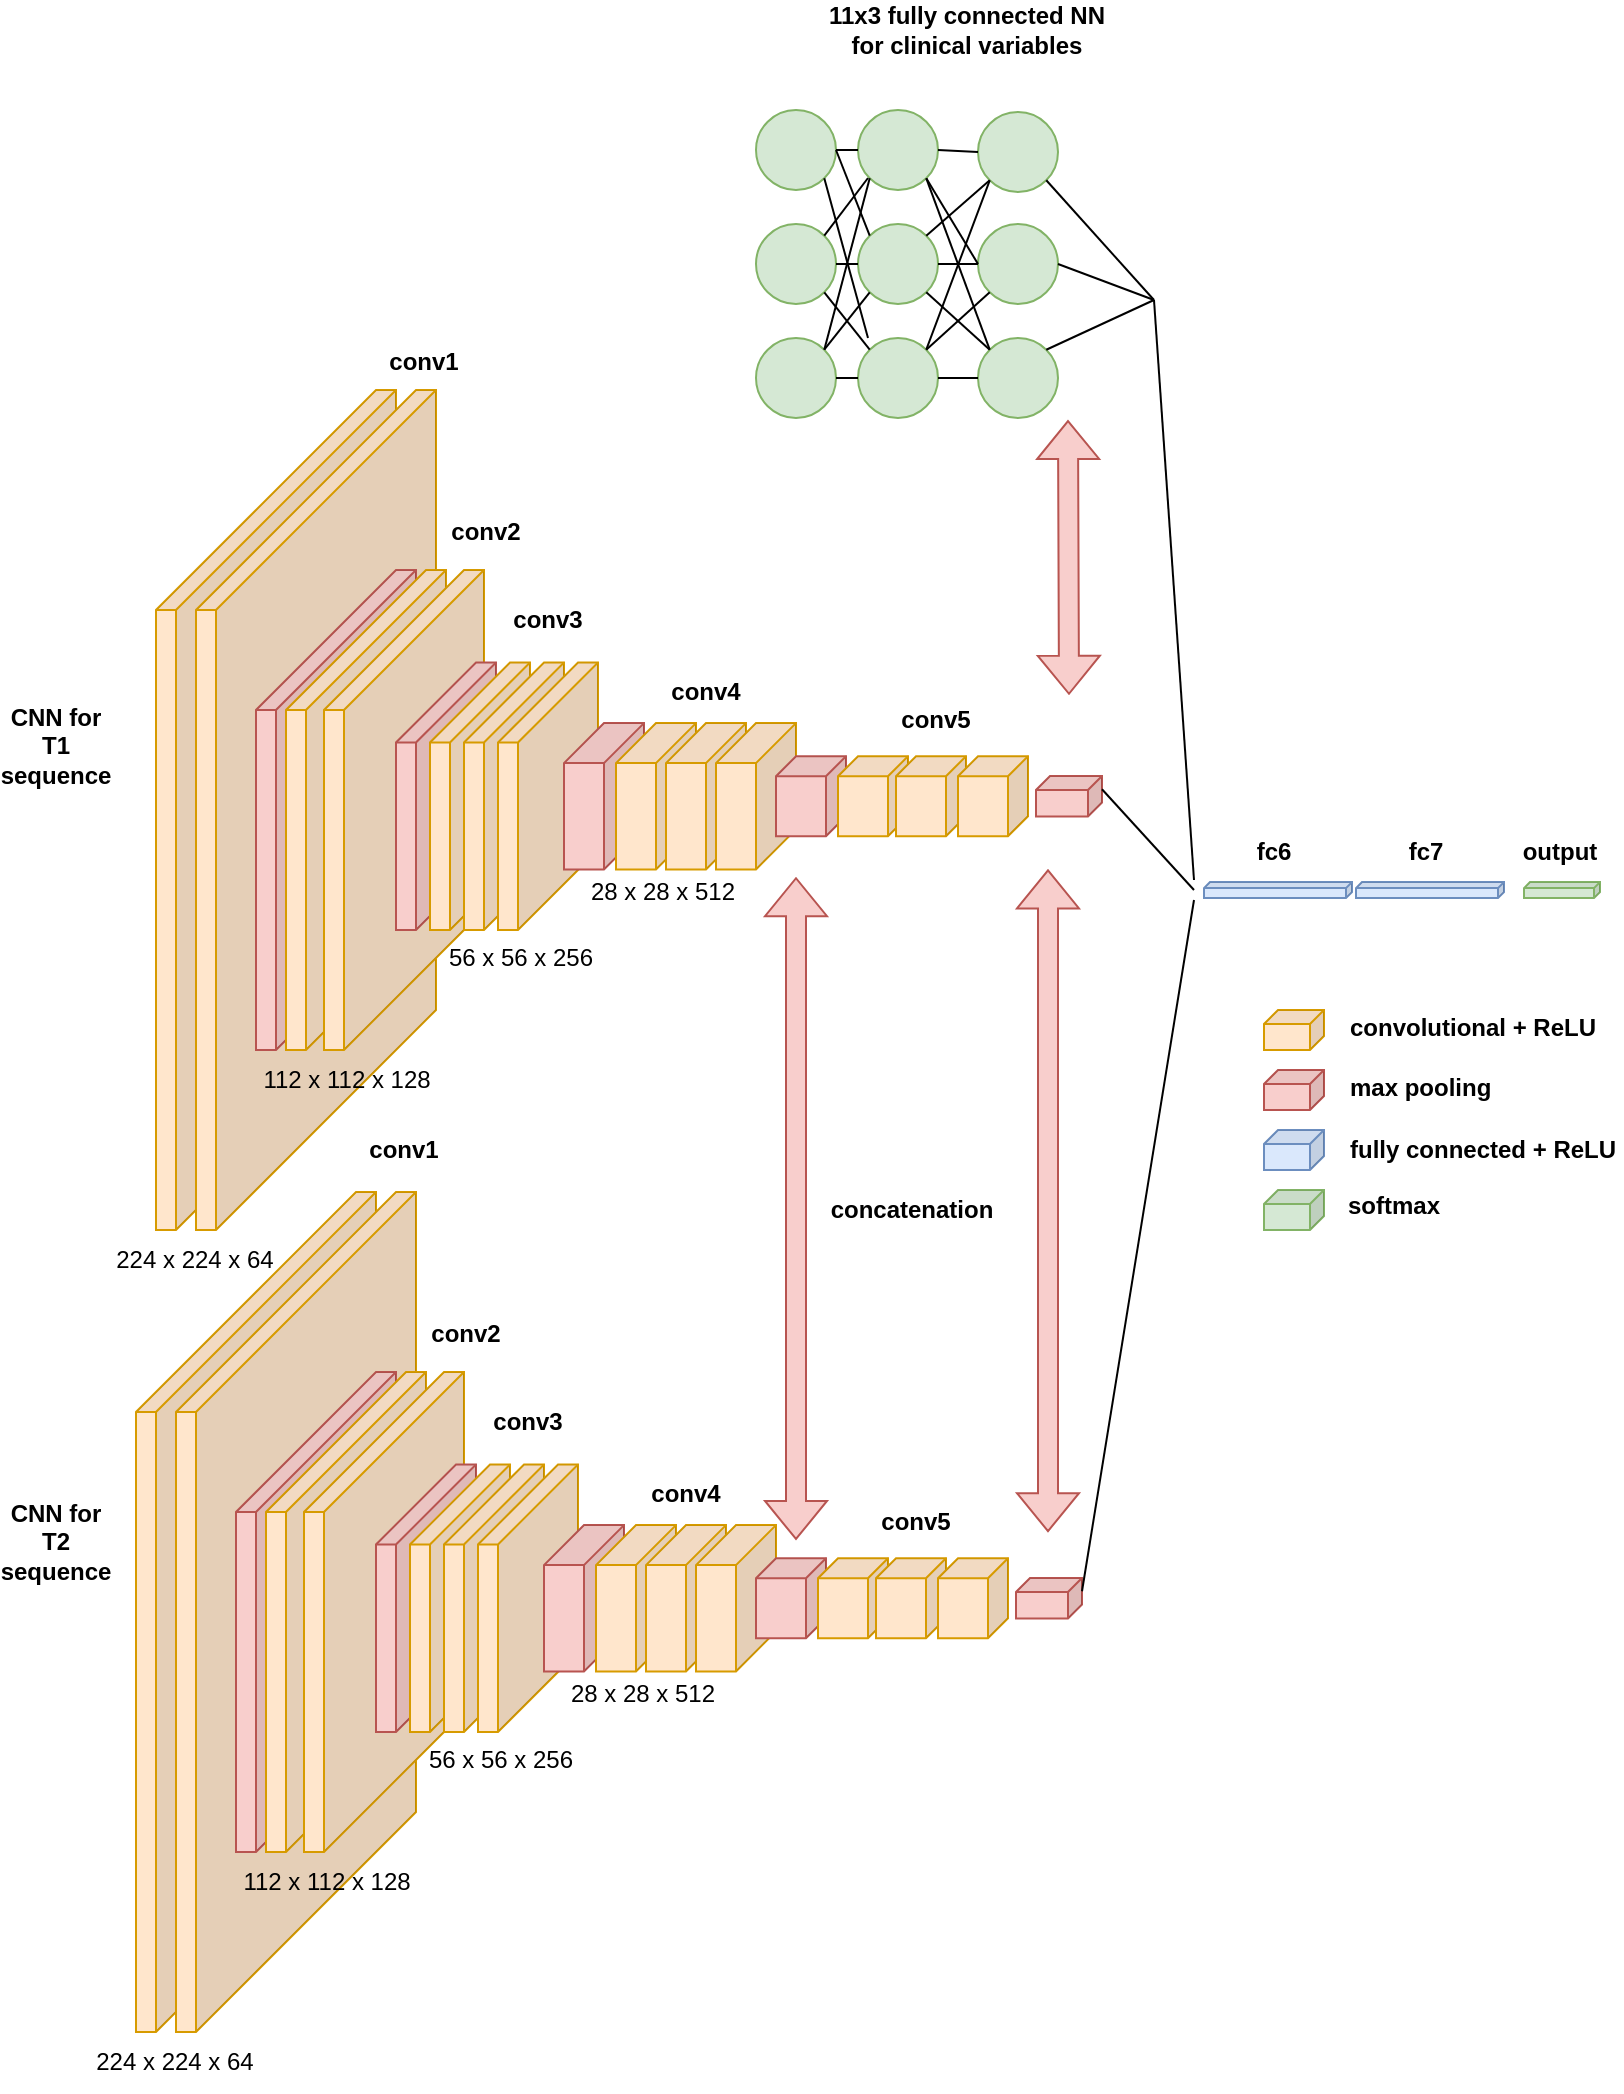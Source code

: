 <mxfile version="20.8.5" type="github">
  <diagram id="QJjx0-fPxzvcmYibJWj1" name="Page-1">
    <mxGraphModel dx="1153" dy="1189" grid="1" gridSize="10" guides="1" tooltips="1" connect="1" arrows="0" fold="1" page="1" pageScale="1" pageWidth="827" pageHeight="583" math="0" shadow="0">
      <root>
        <mxCell id="0" />
        <mxCell id="1" parent="0" />
        <mxCell id="4f-DMQIj-ya-iA7LCkDa-1" value="" style="shape=cube;whiteSpace=wrap;html=1;boundedLbl=1;backgroundOutline=1;darkOpacity=0.05;darkOpacity2=0.1;size=110;direction=east;flipH=1;fillColor=#ffe6cc;strokeColor=#d79b00;" parent="1" vertex="1">
          <mxGeometry x="71" y="96" width="120" height="420" as="geometry" />
        </mxCell>
        <mxCell id="4f-DMQIj-ya-iA7LCkDa-2" value="" style="shape=cube;whiteSpace=wrap;html=1;boundedLbl=1;backgroundOutline=1;darkOpacity=0.05;darkOpacity2=0.1;size=110;direction=east;flipH=1;fillColor=#ffe6cc;strokeColor=#d79b00;" parent="1" vertex="1">
          <mxGeometry x="91" y="96" width="120" height="420" as="geometry" />
        </mxCell>
        <mxCell id="4f-DMQIj-ya-iA7LCkDa-3" value="" style="shape=cube;whiteSpace=wrap;html=1;boundedLbl=1;backgroundOutline=1;darkOpacity=0.05;darkOpacity2=0.1;size=70;direction=east;flipH=1;fillColor=#f8cecc;strokeColor=#b85450;" parent="1" vertex="1">
          <mxGeometry x="121" y="186" width="80" height="240" as="geometry" />
        </mxCell>
        <mxCell id="4f-DMQIj-ya-iA7LCkDa-4" value="" style="shape=cube;whiteSpace=wrap;html=1;boundedLbl=1;backgroundOutline=1;darkOpacity=0.05;darkOpacity2=0.1;size=70;direction=east;flipH=1;fillColor=#ffe6cc;strokeColor=#d79b00;" parent="1" vertex="1">
          <mxGeometry x="136" y="186" width="80" height="240" as="geometry" />
        </mxCell>
        <mxCell id="4f-DMQIj-ya-iA7LCkDa-5" value="" style="shape=cube;whiteSpace=wrap;html=1;boundedLbl=1;backgroundOutline=1;darkOpacity=0.05;darkOpacity2=0.1;size=70;direction=east;flipH=1;fillColor=#ffe6cc;strokeColor=#d79b00;" parent="1" vertex="1">
          <mxGeometry x="155" y="186" width="80" height="240" as="geometry" />
        </mxCell>
        <mxCell id="4f-DMQIj-ya-iA7LCkDa-6" value="" style="shape=cube;whiteSpace=wrap;html=1;boundedLbl=1;backgroundOutline=1;darkOpacity=0.05;darkOpacity2=0.1;size=40;direction=east;flipH=1;fillColor=#f8cecc;strokeColor=#b85450;" parent="1" vertex="1">
          <mxGeometry x="191" y="232.25" width="50" height="133.75" as="geometry" />
        </mxCell>
        <mxCell id="4f-DMQIj-ya-iA7LCkDa-7" value="" style="shape=cube;whiteSpace=wrap;html=1;boundedLbl=1;backgroundOutline=1;darkOpacity=0.05;darkOpacity2=0.1;size=40;direction=east;flipH=1;fillColor=#ffe6cc;strokeColor=#d79b00;" parent="1" vertex="1">
          <mxGeometry x="208" y="232.25" width="50" height="133.75" as="geometry" />
        </mxCell>
        <mxCell id="4f-DMQIj-ya-iA7LCkDa-8" value="" style="shape=cube;whiteSpace=wrap;html=1;boundedLbl=1;backgroundOutline=1;darkOpacity=0.05;darkOpacity2=0.1;size=40;direction=east;flipH=1;fillColor=#ffe6cc;strokeColor=#d79b00;" parent="1" vertex="1">
          <mxGeometry x="225" y="232.25" width="50" height="133.75" as="geometry" />
        </mxCell>
        <mxCell id="4f-DMQIj-ya-iA7LCkDa-9" value="" style="shape=cube;whiteSpace=wrap;html=1;boundedLbl=1;backgroundOutline=1;darkOpacity=0.05;darkOpacity2=0.1;size=40;direction=east;flipH=1;fillColor=#ffe6cc;strokeColor=#d79b00;" parent="1" vertex="1">
          <mxGeometry x="242" y="232.25" width="50" height="133.75" as="geometry" />
        </mxCell>
        <mxCell id="4f-DMQIj-ya-iA7LCkDa-10" value="" style="shape=cube;whiteSpace=wrap;html=1;boundedLbl=1;backgroundOutline=1;darkOpacity=0.05;darkOpacity2=0.1;size=20;direction=east;flipH=1;fillColor=#f8cecc;strokeColor=#b85450;" parent="1" vertex="1">
          <mxGeometry x="275" y="262.56" width="40" height="73.13" as="geometry" />
        </mxCell>
        <mxCell id="4f-DMQIj-ya-iA7LCkDa-11" value="" style="shape=cube;whiteSpace=wrap;html=1;boundedLbl=1;backgroundOutline=1;darkOpacity=0.05;darkOpacity2=0.1;size=20;direction=east;flipH=1;fillColor=#ffe6cc;strokeColor=#d79b00;" parent="1" vertex="1">
          <mxGeometry x="301" y="262.56" width="40" height="73.13" as="geometry" />
        </mxCell>
        <mxCell id="4f-DMQIj-ya-iA7LCkDa-12" value="" style="shape=cube;whiteSpace=wrap;html=1;boundedLbl=1;backgroundOutline=1;darkOpacity=0.05;darkOpacity2=0.1;size=20;direction=east;flipH=1;fillColor=#ffe6cc;strokeColor=#d79b00;" parent="1" vertex="1">
          <mxGeometry x="326" y="262.56" width="40" height="73.13" as="geometry" />
        </mxCell>
        <mxCell id="4f-DMQIj-ya-iA7LCkDa-13" value="" style="shape=cube;whiteSpace=wrap;html=1;boundedLbl=1;backgroundOutline=1;darkOpacity=0.05;darkOpacity2=0.1;size=20;direction=east;flipH=1;fillColor=#ffe6cc;strokeColor=#d79b00;" parent="1" vertex="1">
          <mxGeometry x="351" y="262.56" width="40" height="73.13" as="geometry" />
        </mxCell>
        <mxCell id="4f-DMQIj-ya-iA7LCkDa-15" value="" style="shape=cube;whiteSpace=wrap;html=1;boundedLbl=1;backgroundOutline=1;darkOpacity=0.05;darkOpacity2=0.1;size=10;direction=east;flipH=1;fillColor=#f8cecc;strokeColor=#b85450;" parent="1" vertex="1">
          <mxGeometry x="381" y="279.13" width="35" height="40" as="geometry" />
        </mxCell>
        <mxCell id="4f-DMQIj-ya-iA7LCkDa-16" value="" style="shape=cube;whiteSpace=wrap;html=1;boundedLbl=1;backgroundOutline=1;darkOpacity=0.05;darkOpacity2=0.1;size=10;direction=east;flipH=1;fillColor=#ffe6cc;strokeColor=#d79b00;" parent="1" vertex="1">
          <mxGeometry x="412" y="279.13" width="35" height="40" as="geometry" />
        </mxCell>
        <mxCell id="4f-DMQIj-ya-iA7LCkDa-19" value="" style="shape=cube;whiteSpace=wrap;html=1;boundedLbl=1;backgroundOutline=1;darkOpacity=0.05;darkOpacity2=0.1;size=7;direction=east;flipH=1;fillColor=#f8cecc;strokeColor=#b85450;" parent="1" vertex="1">
          <mxGeometry x="511" y="288.96" width="33" height="20.32" as="geometry" />
        </mxCell>
        <mxCell id="4f-DMQIj-ya-iA7LCkDa-20" value="" style="shape=cube;whiteSpace=wrap;html=1;boundedLbl=1;backgroundOutline=1;darkOpacity=0.05;darkOpacity2=0.1;size=3;direction=east;flipH=1;fillColor=#dae8fc;strokeColor=#6c8ebf;" parent="1" vertex="1">
          <mxGeometry x="605" y="-58.95" width="74" height="8" as="geometry" />
        </mxCell>
        <mxCell id="4f-DMQIj-ya-iA7LCkDa-21" value="" style="shape=cube;whiteSpace=wrap;html=1;boundedLbl=1;backgroundOutline=1;darkOpacity=0.05;darkOpacity2=0.1;size=3;direction=east;flipH=1;fillColor=#dae8fc;strokeColor=#6c8ebf;" parent="1" vertex="1">
          <mxGeometry x="681" y="-58.94" width="74" height="8" as="geometry" />
        </mxCell>
        <mxCell id="4f-DMQIj-ya-iA7LCkDa-23" value="" style="shape=cube;whiteSpace=wrap;html=1;boundedLbl=1;backgroundOutline=1;darkOpacity=0.05;darkOpacity2=0.1;size=7;direction=east;flipH=1;fillColor=#ffe6cc;strokeColor=#d79b00;" parent="1" vertex="1">
          <mxGeometry x="635" y="5.0" width="30" height="20" as="geometry" />
        </mxCell>
        <mxCell id="4f-DMQIj-ya-iA7LCkDa-24" value="" style="shape=cube;whiteSpace=wrap;html=1;boundedLbl=1;backgroundOutline=1;darkOpacity=0.05;darkOpacity2=0.1;size=7;direction=east;flipH=1;fillColor=#f8cecc;strokeColor=#b85450;" parent="1" vertex="1">
          <mxGeometry x="635" y="35.0" width="30" height="20" as="geometry" />
        </mxCell>
        <mxCell id="4f-DMQIj-ya-iA7LCkDa-26" value="" style="shape=cube;whiteSpace=wrap;html=1;boundedLbl=1;backgroundOutline=1;darkOpacity=0.05;darkOpacity2=0.1;size=7;direction=east;flipH=1;fillColor=#dae8fc;strokeColor=#6c8ebf;" parent="1" vertex="1">
          <mxGeometry x="635" y="65.0" width="30" height="20" as="geometry" />
        </mxCell>
        <mxCell id="4f-DMQIj-ya-iA7LCkDa-27" value="" style="shape=cube;whiteSpace=wrap;html=1;boundedLbl=1;backgroundOutline=1;darkOpacity=0.05;darkOpacity2=0.1;size=3;direction=east;flipH=1;fillColor=#d5e8d4;strokeColor=#82b366;" parent="1" vertex="1">
          <mxGeometry x="765" y="-58.95" width="38" height="8" as="geometry" />
        </mxCell>
        <mxCell id="4f-DMQIj-ya-iA7LCkDa-28" value="" style="shape=cube;whiteSpace=wrap;html=1;boundedLbl=1;backgroundOutline=1;darkOpacity=0.05;darkOpacity2=0.1;size=7;direction=east;flipH=1;fillColor=#d5e8d4;strokeColor=#82b366;" parent="1" vertex="1">
          <mxGeometry x="635" y="95.0" width="30" height="20" as="geometry" />
        </mxCell>
        <mxCell id="4f-DMQIj-ya-iA7LCkDa-29" value="&lt;b&gt;conv1&lt;/b&gt;" style="text;html=1;strokeColor=none;fillColor=none;align=center;verticalAlign=middle;whiteSpace=wrap;rounded=0;" parent="1" vertex="1">
          <mxGeometry x="185" y="60" width="40" height="30" as="geometry" />
        </mxCell>
        <mxCell id="4f-DMQIj-ya-iA7LCkDa-31" value="&lt;b&gt;conv2&lt;/b&gt;" style="text;html=1;strokeColor=none;fillColor=none;align=center;verticalAlign=middle;whiteSpace=wrap;rounded=0;" parent="1" vertex="1">
          <mxGeometry x="216" y="152" width="40" height="30" as="geometry" />
        </mxCell>
        <mxCell id="4f-DMQIj-ya-iA7LCkDa-32" value="&lt;b&gt;conv3&lt;/b&gt;" style="text;html=1;strokeColor=none;fillColor=none;align=center;verticalAlign=middle;whiteSpace=wrap;rounded=0;" parent="1" vertex="1">
          <mxGeometry x="247" y="196" width="40" height="30" as="geometry" />
        </mxCell>
        <mxCell id="4f-DMQIj-ya-iA7LCkDa-33" value="&lt;b&gt;conv4&lt;/b&gt;" style="text;html=1;strokeColor=none;fillColor=none;align=center;verticalAlign=middle;whiteSpace=wrap;rounded=0;" parent="1" vertex="1">
          <mxGeometry x="326" y="232.25" width="40" height="30" as="geometry" />
        </mxCell>
        <mxCell id="4f-DMQIj-ya-iA7LCkDa-34" value="&lt;b&gt;conv5&lt;/b&gt;" style="text;html=1;strokeColor=none;fillColor=none;align=center;verticalAlign=middle;whiteSpace=wrap;rounded=0;" parent="1" vertex="1">
          <mxGeometry x="441" y="246" width="40" height="30" as="geometry" />
        </mxCell>
        <mxCell id="4f-DMQIj-ya-iA7LCkDa-35" value="&lt;b&gt;fc6&lt;/b&gt;" style="text;html=1;strokeColor=none;fillColor=none;align=center;verticalAlign=middle;whiteSpace=wrap;rounded=0;" parent="1" vertex="1">
          <mxGeometry x="620" y="-88.95" width="40" height="30" as="geometry" />
        </mxCell>
        <mxCell id="4f-DMQIj-ya-iA7LCkDa-36" value="&lt;b&gt;fc7&lt;/b&gt;" style="text;html=1;strokeColor=none;fillColor=none;align=center;verticalAlign=middle;whiteSpace=wrap;rounded=0;" parent="1" vertex="1">
          <mxGeometry x="696" y="-88.95" width="40" height="30" as="geometry" />
        </mxCell>
        <mxCell id="4f-DMQIj-ya-iA7LCkDa-38" value="224 x 224 x 64" style="text;html=1;strokeColor=none;fillColor=none;align=center;verticalAlign=middle;whiteSpace=wrap;rounded=0;" parent="1" vertex="1">
          <mxGeometry x="41" y="516" width="99" height="30" as="geometry" />
        </mxCell>
        <mxCell id="4f-DMQIj-ya-iA7LCkDa-39" value="112 x 112 x 128" style="text;html=1;strokeColor=none;fillColor=none;align=center;verticalAlign=middle;whiteSpace=wrap;rounded=0;" parent="1" vertex="1">
          <mxGeometry x="117" y="426" width="99" height="30" as="geometry" />
        </mxCell>
        <mxCell id="4f-DMQIj-ya-iA7LCkDa-40" value="56 x 56 x 256" style="text;html=1;strokeColor=none;fillColor=none;align=center;verticalAlign=middle;whiteSpace=wrap;rounded=0;" parent="1" vertex="1">
          <mxGeometry x="204" y="365" width="99" height="30" as="geometry" />
        </mxCell>
        <mxCell id="4f-DMQIj-ya-iA7LCkDa-41" value="28 x 28 x 512" style="text;html=1;strokeColor=none;fillColor=none;align=center;verticalAlign=middle;whiteSpace=wrap;rounded=0;" parent="1" vertex="1">
          <mxGeometry x="275" y="332" width="99" height="30" as="geometry" />
        </mxCell>
        <mxCell id="4f-DMQIj-ya-iA7LCkDa-43" value="" style="shape=cube;whiteSpace=wrap;html=1;boundedLbl=1;backgroundOutline=1;darkOpacity=0.05;darkOpacity2=0.1;size=10;direction=east;flipH=1;fillColor=#ffe6cc;strokeColor=#d79b00;" parent="1" vertex="1">
          <mxGeometry x="441" y="279.13" width="35" height="40" as="geometry" />
        </mxCell>
        <mxCell id="4f-DMQIj-ya-iA7LCkDa-44" value="" style="shape=cube;whiteSpace=wrap;html=1;boundedLbl=1;backgroundOutline=1;darkOpacity=0.05;darkOpacity2=0.1;size=10;direction=east;flipH=1;fillColor=#ffe6cc;strokeColor=#d79b00;" parent="1" vertex="1">
          <mxGeometry x="472" y="279.12" width="35" height="40" as="geometry" />
        </mxCell>
        <mxCell id="4f-DMQIj-ya-iA7LCkDa-50" value="convolutional + ReLU" style="text;html=1;strokeColor=none;fillColor=none;align=left;verticalAlign=middle;whiteSpace=wrap;rounded=0;fontStyle=1" parent="1" vertex="1">
          <mxGeometry x="676" y="2.06" width="138" height="23.88" as="geometry" />
        </mxCell>
        <mxCell id="4f-DMQIj-ya-iA7LCkDa-51" value="max pooling" style="text;html=1;strokeColor=none;fillColor=none;align=left;verticalAlign=middle;whiteSpace=wrap;rounded=0;fontStyle=1" parent="1" vertex="1">
          <mxGeometry x="676" y="32.06" width="138" height="23.88" as="geometry" />
        </mxCell>
        <mxCell id="4f-DMQIj-ya-iA7LCkDa-52" value="fully connected + ReLU" style="text;html=1;strokeColor=none;fillColor=none;align=left;verticalAlign=middle;whiteSpace=wrap;rounded=0;fontStyle=1" parent="1" vertex="1">
          <mxGeometry x="676" y="63.12" width="138" height="23.88" as="geometry" />
        </mxCell>
        <mxCell id="4f-DMQIj-ya-iA7LCkDa-53" value="softmax" style="text;html=1;strokeColor=none;fillColor=none;align=left;verticalAlign=middle;whiteSpace=wrap;rounded=0;fontStyle=1" parent="1" vertex="1">
          <mxGeometry x="675" y="91.12" width="138" height="23.88" as="geometry" />
        </mxCell>
        <mxCell id="9twHIw4gj4ooDy6lVqK0-92" value="" style="shape=cube;whiteSpace=wrap;html=1;boundedLbl=1;backgroundOutline=1;darkOpacity=0.05;darkOpacity2=0.1;size=110;direction=east;flipH=1;fillColor=#ffe6cc;strokeColor=#d79b00;" parent="1" vertex="1">
          <mxGeometry x="81" y="-305" width="120" height="420" as="geometry" />
        </mxCell>
        <mxCell id="9twHIw4gj4ooDy6lVqK0-93" value="" style="shape=cube;whiteSpace=wrap;html=1;boundedLbl=1;backgroundOutline=1;darkOpacity=0.05;darkOpacity2=0.1;size=110;direction=east;flipH=1;fillColor=#ffe6cc;strokeColor=#d79b00;" parent="1" vertex="1">
          <mxGeometry x="101" y="-305" width="120" height="420" as="geometry" />
        </mxCell>
        <mxCell id="9twHIw4gj4ooDy6lVqK0-94" value="" style="shape=cube;whiteSpace=wrap;html=1;boundedLbl=1;backgroundOutline=1;darkOpacity=0.05;darkOpacity2=0.1;size=70;direction=east;flipH=1;fillColor=#f8cecc;strokeColor=#b85450;" parent="1" vertex="1">
          <mxGeometry x="131" y="-215" width="80" height="240" as="geometry" />
        </mxCell>
        <mxCell id="9twHIw4gj4ooDy6lVqK0-95" value="" style="shape=cube;whiteSpace=wrap;html=1;boundedLbl=1;backgroundOutline=1;darkOpacity=0.05;darkOpacity2=0.1;size=70;direction=east;flipH=1;fillColor=#ffe6cc;strokeColor=#d79b00;" parent="1" vertex="1">
          <mxGeometry x="146" y="-215" width="80" height="240" as="geometry" />
        </mxCell>
        <mxCell id="9twHIw4gj4ooDy6lVqK0-96" value="" style="shape=cube;whiteSpace=wrap;html=1;boundedLbl=1;backgroundOutline=1;darkOpacity=0.05;darkOpacity2=0.1;size=70;direction=east;flipH=1;fillColor=#ffe6cc;strokeColor=#d79b00;" parent="1" vertex="1">
          <mxGeometry x="165" y="-215" width="80" height="240" as="geometry" />
        </mxCell>
        <mxCell id="9twHIw4gj4ooDy6lVqK0-97" value="" style="shape=cube;whiteSpace=wrap;html=1;boundedLbl=1;backgroundOutline=1;darkOpacity=0.05;darkOpacity2=0.1;size=40;direction=east;flipH=1;fillColor=#f8cecc;strokeColor=#b85450;" parent="1" vertex="1">
          <mxGeometry x="201" y="-168.75" width="50" height="133.75" as="geometry" />
        </mxCell>
        <mxCell id="9twHIw4gj4ooDy6lVqK0-98" value="" style="shape=cube;whiteSpace=wrap;html=1;boundedLbl=1;backgroundOutline=1;darkOpacity=0.05;darkOpacity2=0.1;size=40;direction=east;flipH=1;fillColor=#ffe6cc;strokeColor=#d79b00;" parent="1" vertex="1">
          <mxGeometry x="218" y="-168.75" width="50" height="133.75" as="geometry" />
        </mxCell>
        <mxCell id="9twHIw4gj4ooDy6lVqK0-99" value="" style="shape=cube;whiteSpace=wrap;html=1;boundedLbl=1;backgroundOutline=1;darkOpacity=0.05;darkOpacity2=0.1;size=40;direction=east;flipH=1;fillColor=#ffe6cc;strokeColor=#d79b00;" parent="1" vertex="1">
          <mxGeometry x="235" y="-168.75" width="50" height="133.75" as="geometry" />
        </mxCell>
        <mxCell id="9twHIw4gj4ooDy6lVqK0-100" value="" style="shape=cube;whiteSpace=wrap;html=1;boundedLbl=1;backgroundOutline=1;darkOpacity=0.05;darkOpacity2=0.1;size=40;direction=east;flipH=1;fillColor=#ffe6cc;strokeColor=#d79b00;" parent="1" vertex="1">
          <mxGeometry x="252" y="-168.75" width="50" height="133.75" as="geometry" />
        </mxCell>
        <mxCell id="9twHIw4gj4ooDy6lVqK0-101" value="" style="shape=cube;whiteSpace=wrap;html=1;boundedLbl=1;backgroundOutline=1;darkOpacity=0.05;darkOpacity2=0.1;size=20;direction=east;flipH=1;fillColor=#f8cecc;strokeColor=#b85450;" parent="1" vertex="1">
          <mxGeometry x="285" y="-138.44" width="40" height="73.13" as="geometry" />
        </mxCell>
        <mxCell id="9twHIw4gj4ooDy6lVqK0-102" value="" style="shape=cube;whiteSpace=wrap;html=1;boundedLbl=1;backgroundOutline=1;darkOpacity=0.05;darkOpacity2=0.1;size=20;direction=east;flipH=1;fillColor=#ffe6cc;strokeColor=#d79b00;" parent="1" vertex="1">
          <mxGeometry x="311" y="-138.44" width="40" height="73.13" as="geometry" />
        </mxCell>
        <mxCell id="9twHIw4gj4ooDy6lVqK0-103" value="" style="shape=cube;whiteSpace=wrap;html=1;boundedLbl=1;backgroundOutline=1;darkOpacity=0.05;darkOpacity2=0.1;size=20;direction=east;flipH=1;fillColor=#ffe6cc;strokeColor=#d79b00;" parent="1" vertex="1">
          <mxGeometry x="336" y="-138.44" width="40" height="73.13" as="geometry" />
        </mxCell>
        <mxCell id="9twHIw4gj4ooDy6lVqK0-104" value="" style="shape=cube;whiteSpace=wrap;html=1;boundedLbl=1;backgroundOutline=1;darkOpacity=0.05;darkOpacity2=0.1;size=20;direction=east;flipH=1;fillColor=#ffe6cc;strokeColor=#d79b00;" parent="1" vertex="1">
          <mxGeometry x="361" y="-138.44" width="40" height="73.13" as="geometry" />
        </mxCell>
        <mxCell id="9twHIw4gj4ooDy6lVqK0-105" value="" style="shape=cube;whiteSpace=wrap;html=1;boundedLbl=1;backgroundOutline=1;darkOpacity=0.05;darkOpacity2=0.1;size=10;direction=east;flipH=1;fillColor=#f8cecc;strokeColor=#b85450;" parent="1" vertex="1">
          <mxGeometry x="391" y="-121.87" width="35" height="40" as="geometry" />
        </mxCell>
        <mxCell id="9twHIw4gj4ooDy6lVqK0-106" value="" style="shape=cube;whiteSpace=wrap;html=1;boundedLbl=1;backgroundOutline=1;darkOpacity=0.05;darkOpacity2=0.1;size=10;direction=east;flipH=1;fillColor=#ffe6cc;strokeColor=#d79b00;" parent="1" vertex="1">
          <mxGeometry x="422" y="-121.87" width="35" height="40" as="geometry" />
        </mxCell>
        <mxCell id="9twHIw4gj4ooDy6lVqK0-107" value="" style="shape=cube;whiteSpace=wrap;html=1;boundedLbl=1;backgroundOutline=1;darkOpacity=0.05;darkOpacity2=0.1;size=7;direction=east;flipH=1;fillColor=#f8cecc;strokeColor=#b85450;" parent="1" vertex="1">
          <mxGeometry x="521" y="-112.04" width="33" height="20.32" as="geometry" />
        </mxCell>
        <mxCell id="9twHIw4gj4ooDy6lVqK0-112" value="&lt;b&gt;conv2&lt;/b&gt;" style="text;html=1;strokeColor=none;fillColor=none;align=center;verticalAlign=middle;whiteSpace=wrap;rounded=0;" parent="1" vertex="1">
          <mxGeometry x="226" y="-249" width="40" height="30" as="geometry" />
        </mxCell>
        <mxCell id="9twHIw4gj4ooDy6lVqK0-113" value="&lt;b&gt;conv3&lt;/b&gt;" style="text;html=1;strokeColor=none;fillColor=none;align=center;verticalAlign=middle;whiteSpace=wrap;rounded=0;" parent="1" vertex="1">
          <mxGeometry x="257" y="-205" width="40" height="30" as="geometry" />
        </mxCell>
        <mxCell id="9twHIw4gj4ooDy6lVqK0-114" value="&lt;b&gt;conv4&lt;/b&gt;" style="text;html=1;strokeColor=none;fillColor=none;align=center;verticalAlign=middle;whiteSpace=wrap;rounded=0;" parent="1" vertex="1">
          <mxGeometry x="336" y="-168.75" width="40" height="30" as="geometry" />
        </mxCell>
        <mxCell id="9twHIw4gj4ooDy6lVqK0-115" value="&lt;b&gt;conv5&lt;/b&gt;" style="text;html=1;strokeColor=none;fillColor=none;align=center;verticalAlign=middle;whiteSpace=wrap;rounded=0;" parent="1" vertex="1">
          <mxGeometry x="451" y="-155" width="40" height="30" as="geometry" />
        </mxCell>
        <mxCell id="9twHIw4gj4ooDy6lVqK0-119" value="224 x 224 x 64" style="text;html=1;strokeColor=none;fillColor=none;align=center;verticalAlign=middle;whiteSpace=wrap;rounded=0;" parent="1" vertex="1">
          <mxGeometry x="51" y="115" width="99" height="30" as="geometry" />
        </mxCell>
        <mxCell id="9twHIw4gj4ooDy6lVqK0-120" value="112 x 112 x 128" style="text;html=1;strokeColor=none;fillColor=none;align=center;verticalAlign=middle;whiteSpace=wrap;rounded=0;" parent="1" vertex="1">
          <mxGeometry x="127" y="25" width="99" height="30" as="geometry" />
        </mxCell>
        <mxCell id="9twHIw4gj4ooDy6lVqK0-121" value="56 x 56 x 256" style="text;html=1;strokeColor=none;fillColor=none;align=center;verticalAlign=middle;whiteSpace=wrap;rounded=0;" parent="1" vertex="1">
          <mxGeometry x="214" y="-36" width="99" height="30" as="geometry" />
        </mxCell>
        <mxCell id="9twHIw4gj4ooDy6lVqK0-122" value="28 x 28 x 512" style="text;html=1;strokeColor=none;fillColor=none;align=center;verticalAlign=middle;whiteSpace=wrap;rounded=0;" parent="1" vertex="1">
          <mxGeometry x="285" y="-69" width="99" height="30" as="geometry" />
        </mxCell>
        <mxCell id="9twHIw4gj4ooDy6lVqK0-124" value="" style="shape=cube;whiteSpace=wrap;html=1;boundedLbl=1;backgroundOutline=1;darkOpacity=0.05;darkOpacity2=0.1;size=10;direction=east;flipH=1;fillColor=#ffe6cc;strokeColor=#d79b00;" parent="1" vertex="1">
          <mxGeometry x="451" y="-121.87" width="35" height="40" as="geometry" />
        </mxCell>
        <mxCell id="9twHIw4gj4ooDy6lVqK0-125" value="" style="shape=cube;whiteSpace=wrap;html=1;boundedLbl=1;backgroundOutline=1;darkOpacity=0.05;darkOpacity2=0.1;size=10;direction=east;flipH=1;fillColor=#ffe6cc;strokeColor=#d79b00;" parent="1" vertex="1">
          <mxGeometry x="482" y="-121.88" width="35" height="40" as="geometry" />
        </mxCell>
        <mxCell id="9twHIw4gj4ooDy6lVqK0-130" value="&lt;b&gt;conv1&lt;/b&gt;" style="text;html=1;strokeColor=none;fillColor=none;align=center;verticalAlign=middle;whiteSpace=wrap;rounded=0;" parent="1" vertex="1">
          <mxGeometry x="195" y="-334" width="40" height="30" as="geometry" />
        </mxCell>
        <mxCell id="9twHIw4gj4ooDy6lVqK0-140" value="&lt;b&gt;11x3 fully connected NN for clinical variables&lt;/b&gt;" style="text;html=1;strokeColor=none;fillColor=none;align=center;verticalAlign=middle;whiteSpace=wrap;rounded=0;" parent="1" vertex="1">
          <mxGeometry x="412" y="-500" width="149" height="30" as="geometry" />
        </mxCell>
        <mxCell id="9twHIw4gj4ooDy6lVqK0-142" value="" style="shape=flexArrow;endArrow=classic;startArrow=classic;html=1;rounded=0;fillColor=#f8cecc;strokeColor=#b85450;entryX=0;entryY=0.75;entryDx=0;entryDy=0;" parent="1" edge="1">
          <mxGeometry width="100" height="100" relative="1" as="geometry">
            <mxPoint x="401" y="270" as="sourcePoint" />
            <mxPoint x="401" y="-61.38" as="targetPoint" />
          </mxGeometry>
        </mxCell>
        <mxCell id="9twHIw4gj4ooDy6lVqK0-143" value="" style="shape=flexArrow;endArrow=classic;startArrow=classic;html=1;rounded=0;fillColor=#f8cecc;strokeColor=#b85450;entryX=0;entryY=0.75;entryDx=0;entryDy=0;" parent="1" edge="1">
          <mxGeometry width="100" height="100" relative="1" as="geometry">
            <mxPoint x="527" y="266.07" as="sourcePoint" />
            <mxPoint x="527" y="-65.31" as="targetPoint" />
          </mxGeometry>
        </mxCell>
        <mxCell id="9twHIw4gj4ooDy6lVqK0-144" value="&lt;b&gt;concatenation&lt;/b&gt;" style="text;html=1;strokeColor=none;fillColor=none;align=center;verticalAlign=middle;whiteSpace=wrap;rounded=0;" parent="1" vertex="1">
          <mxGeometry x="438.5" y="90" width="40" height="30" as="geometry" />
        </mxCell>
        <mxCell id="9twHIw4gj4ooDy6lVqK0-147" value="" style="shape=flexArrow;endArrow=classic;startArrow=classic;html=1;rounded=0;fillColor=#f8cecc;strokeColor=#b85450;entryX=0;entryY=0.75;entryDx=0;entryDy=0;" parent="1" edge="1">
          <mxGeometry width="100" height="100" relative="1" as="geometry">
            <mxPoint x="537.5" y="-152.62" as="sourcePoint" />
            <mxPoint x="537" y="-290.0" as="targetPoint" />
          </mxGeometry>
        </mxCell>
        <mxCell id="9twHIw4gj4ooDy6lVqK0-148" value="&lt;b&gt;CNN for T1&lt;br&gt;sequence&lt;br&gt;&lt;/b&gt;" style="text;html=1;strokeColor=none;fillColor=none;align=center;verticalAlign=middle;whiteSpace=wrap;rounded=0;" parent="1" vertex="1">
          <mxGeometry x="11" y="-142.04" width="40" height="30" as="geometry" />
        </mxCell>
        <mxCell id="9twHIw4gj4ooDy6lVqK0-149" value="&lt;b&gt;CNN for T2&lt;br&gt;sequence&lt;br&gt;&lt;/b&gt;" style="text;html=1;strokeColor=none;fillColor=none;align=center;verticalAlign=middle;whiteSpace=wrap;rounded=0;" parent="1" vertex="1">
          <mxGeometry x="11" y="256.13" width="40" height="30" as="geometry" />
        </mxCell>
        <mxCell id="2wQ2w-ytUCYmWXMUiewW-2" value="" style="ellipse;whiteSpace=wrap;html=1;aspect=fixed;strokeColor=#82b366;fillColor=#d5e8d4;" vertex="1" parent="1">
          <mxGeometry x="432" y="-445" width="40" height="40" as="geometry" />
        </mxCell>
        <mxCell id="2wQ2w-ytUCYmWXMUiewW-3" value="" style="ellipse;whiteSpace=wrap;html=1;aspect=fixed;strokeColor=#82b366;fillColor=#d5e8d4;" vertex="1" parent="1">
          <mxGeometry x="432" y="-388" width="40" height="40" as="geometry" />
        </mxCell>
        <mxCell id="2wQ2w-ytUCYmWXMUiewW-4" value="" style="ellipse;whiteSpace=wrap;html=1;aspect=fixed;strokeColor=#82b366;fillColor=#d5e8d4;" vertex="1" parent="1">
          <mxGeometry x="432" y="-331" width="40" height="40" as="geometry" />
        </mxCell>
        <mxCell id="2wQ2w-ytUCYmWXMUiewW-6" value="" style="ellipse;whiteSpace=wrap;html=1;aspect=fixed;strokeColor=#82b366;fillColor=#d5e8d4;" vertex="1" parent="1">
          <mxGeometry x="492" y="-444" width="40" height="40" as="geometry" />
        </mxCell>
        <mxCell id="2wQ2w-ytUCYmWXMUiewW-7" value="" style="ellipse;whiteSpace=wrap;html=1;aspect=fixed;strokeColor=#82b366;fillColor=#d5e8d4;" vertex="1" parent="1">
          <mxGeometry x="492" y="-388" width="40" height="40" as="geometry" />
        </mxCell>
        <mxCell id="2wQ2w-ytUCYmWXMUiewW-8" value="" style="ellipse;whiteSpace=wrap;html=1;aspect=fixed;strokeColor=#82b366;fillColor=#d5e8d4;" vertex="1" parent="1">
          <mxGeometry x="492" y="-331" width="40" height="40" as="geometry" />
        </mxCell>
        <mxCell id="2wQ2w-ytUCYmWXMUiewW-13" value="" style="endArrow=none;html=1;rounded=0;entryX=0;entryY=0.5;entryDx=0;entryDy=0;exitX=1;exitY=1;exitDx=0;exitDy=0;" edge="1" parent="1" source="2wQ2w-ytUCYmWXMUiewW-2" target="2wQ2w-ytUCYmWXMUiewW-7">
          <mxGeometry width="50" height="50" relative="1" as="geometry">
            <mxPoint x="218" y="-905" as="sourcePoint" />
            <mxPoint x="247.858" y="-816.142" as="targetPoint" />
          </mxGeometry>
        </mxCell>
        <mxCell id="2wQ2w-ytUCYmWXMUiewW-14" value="" style="endArrow=none;html=1;rounded=0;entryX=0;entryY=0;entryDx=0;entryDy=0;exitX=1;exitY=1;exitDx=0;exitDy=0;" edge="1" parent="1" source="2wQ2w-ytUCYmWXMUiewW-2" target="2wQ2w-ytUCYmWXMUiewW-8">
          <mxGeometry width="50" height="50" relative="1" as="geometry">
            <mxPoint x="206.142" y="-854.858" as="sourcePoint" />
            <mxPoint x="232" y="-812" as="targetPoint" />
          </mxGeometry>
        </mxCell>
        <mxCell id="2wQ2w-ytUCYmWXMUiewW-15" value="" style="endArrow=none;html=1;rounded=0;entryX=0;entryY=0.5;entryDx=0;entryDy=0;exitX=1;exitY=0.5;exitDx=0;exitDy=0;" edge="1" parent="1" source="2wQ2w-ytUCYmWXMUiewW-2" target="2wQ2w-ytUCYmWXMUiewW-6">
          <mxGeometry width="50" height="50" relative="1" as="geometry">
            <mxPoint x="206.142" y="-854.858" as="sourcePoint" />
            <mxPoint x="237.858" y="-769.142" as="targetPoint" />
          </mxGeometry>
        </mxCell>
        <mxCell id="2wQ2w-ytUCYmWXMUiewW-16" value="" style="endArrow=none;html=1;rounded=0;entryX=0;entryY=0.5;entryDx=0;entryDy=0;exitX=1;exitY=0.5;exitDx=0;exitDy=0;" edge="1" parent="1" source="2wQ2w-ytUCYmWXMUiewW-3" target="2wQ2w-ytUCYmWXMUiewW-7">
          <mxGeometry width="50" height="50" relative="1" as="geometry">
            <mxPoint x="212" y="-869" as="sourcePoint" />
            <mxPoint x="232" y="-868" as="targetPoint" />
          </mxGeometry>
        </mxCell>
        <mxCell id="2wQ2w-ytUCYmWXMUiewW-17" value="" style="endArrow=none;html=1;rounded=0;entryX=0;entryY=0;entryDx=0;entryDy=0;exitX=1;exitY=1;exitDx=0;exitDy=0;" edge="1" parent="1" source="2wQ2w-ytUCYmWXMUiewW-3" target="2wQ2w-ytUCYmWXMUiewW-8">
          <mxGeometry width="50" height="50" relative="1" as="geometry">
            <mxPoint x="212" y="-812" as="sourcePoint" />
            <mxPoint x="232" y="-812" as="targetPoint" />
          </mxGeometry>
        </mxCell>
        <mxCell id="2wQ2w-ytUCYmWXMUiewW-18" value="" style="endArrow=none;html=1;rounded=0;exitX=1;exitY=0.5;exitDx=0;exitDy=0;entryX=0;entryY=0.5;entryDx=0;entryDy=0;" edge="1" parent="1" source="2wQ2w-ytUCYmWXMUiewW-4" target="2wQ2w-ytUCYmWXMUiewW-8">
          <mxGeometry width="50" height="50" relative="1" as="geometry">
            <mxPoint x="206.142" y="-797.858" as="sourcePoint" />
            <mxPoint x="218" y="-745" as="targetPoint" />
          </mxGeometry>
        </mxCell>
        <mxCell id="2wQ2w-ytUCYmWXMUiewW-19" value="" style="endArrow=none;html=1;rounded=0;exitX=1;exitY=0;exitDx=0;exitDy=0;entryX=0;entryY=1;entryDx=0;entryDy=0;" edge="1" parent="1" source="2wQ2w-ytUCYmWXMUiewW-4" target="2wQ2w-ytUCYmWXMUiewW-7">
          <mxGeometry width="50" height="50" relative="1" as="geometry">
            <mxPoint x="212" y="-755" as="sourcePoint" />
            <mxPoint x="232" y="-755" as="targetPoint" />
          </mxGeometry>
        </mxCell>
        <mxCell id="2wQ2w-ytUCYmWXMUiewW-20" value="" style="endArrow=none;html=1;rounded=0;exitX=1;exitY=0;exitDx=0;exitDy=0;entryX=0;entryY=1;entryDx=0;entryDy=0;" edge="1" parent="1" source="2wQ2w-ytUCYmWXMUiewW-4" target="2wQ2w-ytUCYmWXMUiewW-6">
          <mxGeometry width="50" height="50" relative="1" as="geometry">
            <mxPoint x="206.142" y="-769.142" as="sourcePoint" />
            <mxPoint x="237.858" y="-797.858" as="targetPoint" />
          </mxGeometry>
        </mxCell>
        <mxCell id="2wQ2w-ytUCYmWXMUiewW-22" value="" style="endArrow=none;html=1;rounded=0;exitX=1;exitY=0;exitDx=0;exitDy=0;entryX=0;entryY=1;entryDx=0;entryDy=0;" edge="1" parent="1" source="2wQ2w-ytUCYmWXMUiewW-3" target="2wQ2w-ytUCYmWXMUiewW-6">
          <mxGeometry width="50" height="50" relative="1" as="geometry">
            <mxPoint x="206.142" y="-769.142" as="sourcePoint" />
            <mxPoint x="237.858" y="-910.858" as="targetPoint" />
          </mxGeometry>
        </mxCell>
        <mxCell id="2wQ2w-ytUCYmWXMUiewW-27" value="" style="endArrow=none;html=1;rounded=0;entryX=1;entryY=0.5;entryDx=0;entryDy=0;" edge="1" parent="1" target="2wQ2w-ytUCYmWXMUiewW-7">
          <mxGeometry width="50" height="50" relative="1" as="geometry">
            <mxPoint x="580" y="-350" as="sourcePoint" />
            <mxPoint x="445" y="-807" as="targetPoint" />
          </mxGeometry>
        </mxCell>
        <mxCell id="2wQ2w-ytUCYmWXMUiewW-29" value="" style="endArrow=none;html=1;rounded=0;entryX=1;entryY=1;entryDx=0;entryDy=0;" edge="1" parent="1" target="2wQ2w-ytUCYmWXMUiewW-6">
          <mxGeometry width="50" height="50" relative="1" as="geometry">
            <mxPoint x="580" y="-350" as="sourcePoint" />
            <mxPoint x="439.142" y="-765.142" as="targetPoint" />
          </mxGeometry>
        </mxCell>
        <mxCell id="2wQ2w-ytUCYmWXMUiewW-31" value="&lt;b&gt;output&lt;/b&gt;" style="text;html=1;strokeColor=none;fillColor=none;align=center;verticalAlign=middle;whiteSpace=wrap;rounded=0;" vertex="1" parent="1">
          <mxGeometry x="763" y="-88.95" width="40" height="30" as="geometry" />
        </mxCell>
        <mxCell id="2wQ2w-ytUCYmWXMUiewW-33" value="" style="ellipse;whiteSpace=wrap;html=1;aspect=fixed;strokeColor=#82b366;fillColor=#d5e8d4;" vertex="1" parent="1">
          <mxGeometry x="381" y="-445" width="40" height="40" as="geometry" />
        </mxCell>
        <mxCell id="2wQ2w-ytUCYmWXMUiewW-34" value="" style="ellipse;whiteSpace=wrap;html=1;aspect=fixed;strokeColor=#82b366;fillColor=#d5e8d4;" vertex="1" parent="1">
          <mxGeometry x="381" y="-388" width="40" height="40" as="geometry" />
        </mxCell>
        <mxCell id="2wQ2w-ytUCYmWXMUiewW-35" value="" style="ellipse;whiteSpace=wrap;html=1;aspect=fixed;strokeColor=#82b366;fillColor=#d5e8d4;" vertex="1" parent="1">
          <mxGeometry x="381" y="-331" width="40" height="40" as="geometry" />
        </mxCell>
        <mxCell id="2wQ2w-ytUCYmWXMUiewW-36" value="" style="endArrow=none;html=1;rounded=0;entryX=0;entryY=0.5;entryDx=0;entryDy=0;exitX=1;exitY=0.5;exitDx=0;exitDy=0;" edge="1" parent="1" source="2wQ2w-ytUCYmWXMUiewW-33" target="2wQ2w-ytUCYmWXMUiewW-2">
          <mxGeometry width="50" height="50" relative="1" as="geometry">
            <mxPoint x="482" y="-415" as="sourcePoint" />
            <mxPoint x="502" y="-414" as="targetPoint" />
          </mxGeometry>
        </mxCell>
        <mxCell id="2wQ2w-ytUCYmWXMUiewW-39" value="" style="endArrow=none;html=1;rounded=0;entryX=0;entryY=0.5;entryDx=0;entryDy=0;exitX=1;exitY=0.5;exitDx=0;exitDy=0;" edge="1" parent="1" source="2wQ2w-ytUCYmWXMUiewW-34" target="2wQ2w-ytUCYmWXMUiewW-3">
          <mxGeometry width="50" height="50" relative="1" as="geometry">
            <mxPoint x="431" y="-415" as="sourcePoint" />
            <mxPoint x="442" y="-415" as="targetPoint" />
          </mxGeometry>
        </mxCell>
        <mxCell id="2wQ2w-ytUCYmWXMUiewW-40" value="" style="endArrow=none;html=1;rounded=0;entryX=0;entryY=0;entryDx=0;entryDy=0;exitX=1;exitY=0.5;exitDx=0;exitDy=0;" edge="1" parent="1" source="2wQ2w-ytUCYmWXMUiewW-33" target="2wQ2w-ytUCYmWXMUiewW-3">
          <mxGeometry width="50" height="50" relative="1" as="geometry">
            <mxPoint x="441" y="-405" as="sourcePoint" />
            <mxPoint x="452" y="-405" as="targetPoint" />
          </mxGeometry>
        </mxCell>
        <mxCell id="2wQ2w-ytUCYmWXMUiewW-41" value="" style="endArrow=none;html=1;rounded=0;exitX=1;exitY=0;exitDx=0;exitDy=0;" edge="1" parent="1" source="2wQ2w-ytUCYmWXMUiewW-34">
          <mxGeometry width="50" height="50" relative="1" as="geometry">
            <mxPoint x="451" y="-395" as="sourcePoint" />
            <mxPoint x="437" y="-411" as="targetPoint" />
          </mxGeometry>
        </mxCell>
        <mxCell id="2wQ2w-ytUCYmWXMUiewW-42" value="" style="endArrow=none;html=1;rounded=0;entryX=0;entryY=0.5;entryDx=0;entryDy=0;exitX=1;exitY=0.5;exitDx=0;exitDy=0;" edge="1" parent="1" source="2wQ2w-ytUCYmWXMUiewW-35" target="2wQ2w-ytUCYmWXMUiewW-4">
          <mxGeometry width="50" height="50" relative="1" as="geometry">
            <mxPoint x="461" y="-385" as="sourcePoint" />
            <mxPoint x="472" y="-385" as="targetPoint" />
          </mxGeometry>
        </mxCell>
        <mxCell id="2wQ2w-ytUCYmWXMUiewW-43" value="" style="endArrow=none;html=1;rounded=0;exitX=1;exitY=1;exitDx=0;exitDy=0;entryX=0;entryY=0;entryDx=0;entryDy=0;" edge="1" parent="1" source="2wQ2w-ytUCYmWXMUiewW-34" target="2wQ2w-ytUCYmWXMUiewW-4">
          <mxGeometry width="50" height="50" relative="1" as="geometry">
            <mxPoint x="471" y="-375" as="sourcePoint" />
            <mxPoint x="427" y="-321" as="targetPoint" />
          </mxGeometry>
        </mxCell>
        <mxCell id="2wQ2w-ytUCYmWXMUiewW-44" value="" style="endArrow=none;html=1;rounded=0;entryX=0;entryY=1;entryDx=0;entryDy=0;exitX=1;exitY=0;exitDx=0;exitDy=0;" edge="1" parent="1" source="2wQ2w-ytUCYmWXMUiewW-35" target="2wQ2w-ytUCYmWXMUiewW-3">
          <mxGeometry width="50" height="50" relative="1" as="geometry">
            <mxPoint x="481" y="-365" as="sourcePoint" />
            <mxPoint x="492" y="-365" as="targetPoint" />
          </mxGeometry>
        </mxCell>
        <mxCell id="2wQ2w-ytUCYmWXMUiewW-45" value="" style="endArrow=none;html=1;rounded=0;exitX=1;exitY=1;exitDx=0;exitDy=0;" edge="1" parent="1" source="2wQ2w-ytUCYmWXMUiewW-33">
          <mxGeometry width="50" height="50" relative="1" as="geometry">
            <mxPoint x="491" y="-355" as="sourcePoint" />
            <mxPoint x="437" y="-331" as="targetPoint" />
          </mxGeometry>
        </mxCell>
        <mxCell id="2wQ2w-ytUCYmWXMUiewW-46" value="" style="endArrow=none;html=1;rounded=0;entryX=0;entryY=1;entryDx=0;entryDy=0;exitX=1;exitY=0;exitDx=0;exitDy=0;" edge="1" parent="1" source="2wQ2w-ytUCYmWXMUiewW-35" target="2wQ2w-ytUCYmWXMUiewW-2">
          <mxGeometry width="50" height="50" relative="1" as="geometry">
            <mxPoint x="501" y="-345" as="sourcePoint" />
            <mxPoint x="512" y="-345" as="targetPoint" />
          </mxGeometry>
        </mxCell>
        <mxCell id="2wQ2w-ytUCYmWXMUiewW-47" value="" style="endArrow=none;html=1;rounded=0;exitX=1;exitY=0;exitDx=0;exitDy=0;" edge="1" parent="1" source="2wQ2w-ytUCYmWXMUiewW-8">
          <mxGeometry width="50" height="50" relative="1" as="geometry">
            <mxPoint x="684" y="-274" as="sourcePoint" />
            <mxPoint x="580" y="-350" as="targetPoint" />
          </mxGeometry>
        </mxCell>
        <mxCell id="2wQ2w-ytUCYmWXMUiewW-48" value="" style="endArrow=none;html=1;rounded=0;" edge="1" parent="1">
          <mxGeometry width="50" height="50" relative="1" as="geometry">
            <mxPoint x="580" y="-350" as="sourcePoint" />
            <mxPoint x="600" y="-60" as="targetPoint" />
          </mxGeometry>
        </mxCell>
        <mxCell id="2wQ2w-ytUCYmWXMUiewW-49" value="" style="endArrow=none;html=1;rounded=0;exitX=0;exitY=0;exitDx=0;exitDy=6.66;exitPerimeter=0;" edge="1" parent="1" source="9twHIw4gj4ooDy6lVqK0-107">
          <mxGeometry width="50" height="50" relative="1" as="geometry">
            <mxPoint x="704" y="-254" as="sourcePoint" />
            <mxPoint x="600" y="-55" as="targetPoint" />
          </mxGeometry>
        </mxCell>
        <mxCell id="2wQ2w-ytUCYmWXMUiewW-50" value="" style="endArrow=none;html=1;rounded=0;exitX=0;exitY=0;exitDx=0;exitDy=6.66;exitPerimeter=0;" edge="1" parent="1" source="4f-DMQIj-ya-iA7LCkDa-19">
          <mxGeometry width="50" height="50" relative="1" as="geometry">
            <mxPoint x="714" y="-244" as="sourcePoint" />
            <mxPoint x="600" y="-50" as="targetPoint" />
          </mxGeometry>
        </mxCell>
      </root>
    </mxGraphModel>
  </diagram>
</mxfile>
